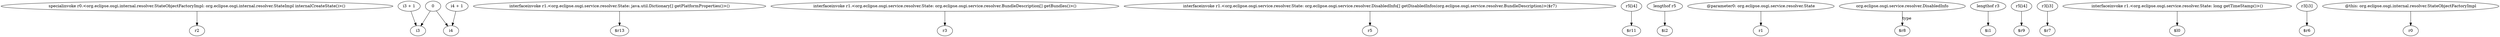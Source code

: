 digraph g {
0[label="specialinvoke r0.<org.eclipse.osgi.internal.resolver.StateObjectFactoryImpl: org.eclipse.osgi.internal.resolver.StateImpl internalCreateState()>()"]
1[label="r2"]
0->1[label=""]
2[label="0"]
3[label="i3"]
2->3[label=""]
4[label="interfaceinvoke r1.<org.eclipse.osgi.service.resolver.State: java.util.Dictionary[] getPlatformProperties()>()"]
5[label="$r13"]
4->5[label=""]
6[label="interfaceinvoke r1.<org.eclipse.osgi.service.resolver.State: org.eclipse.osgi.service.resolver.BundleDescription[] getBundles()>()"]
7[label="r3"]
6->7[label=""]
8[label="interfaceinvoke r1.<org.eclipse.osgi.service.resolver.State: org.eclipse.osgi.service.resolver.DisabledInfo[] getDisabledInfos(org.eclipse.osgi.service.resolver.BundleDescription)>($r7)"]
9[label="r5"]
8->9[label=""]
10[label="r5[i4]"]
11[label="$r11"]
10->11[label=""]
12[label="lengthof r5"]
13[label="$i2"]
12->13[label=""]
14[label="@parameter0: org.eclipse.osgi.service.resolver.State"]
15[label="r1"]
14->15[label=""]
16[label="i3 + 1"]
16->3[label=""]
17[label="org.eclipse.osgi.service.resolver.DisabledInfo"]
18[label="$r8"]
17->18[label="type"]
19[label="lengthof r3"]
20[label="$i1"]
19->20[label=""]
21[label="r5[i4]"]
22[label="$r9"]
21->22[label=""]
23[label="r3[i3]"]
24[label="$r7"]
23->24[label=""]
25[label="i4"]
2->25[label=""]
26[label="i4 + 1"]
26->25[label=""]
27[label="interfaceinvoke r1.<org.eclipse.osgi.service.resolver.State: long getTimeStamp()>()"]
28[label="$l0"]
27->28[label=""]
29[label="r3[i3]"]
30[label="$r6"]
29->30[label=""]
31[label="@this: org.eclipse.osgi.internal.resolver.StateObjectFactoryImpl"]
32[label="r0"]
31->32[label=""]
}